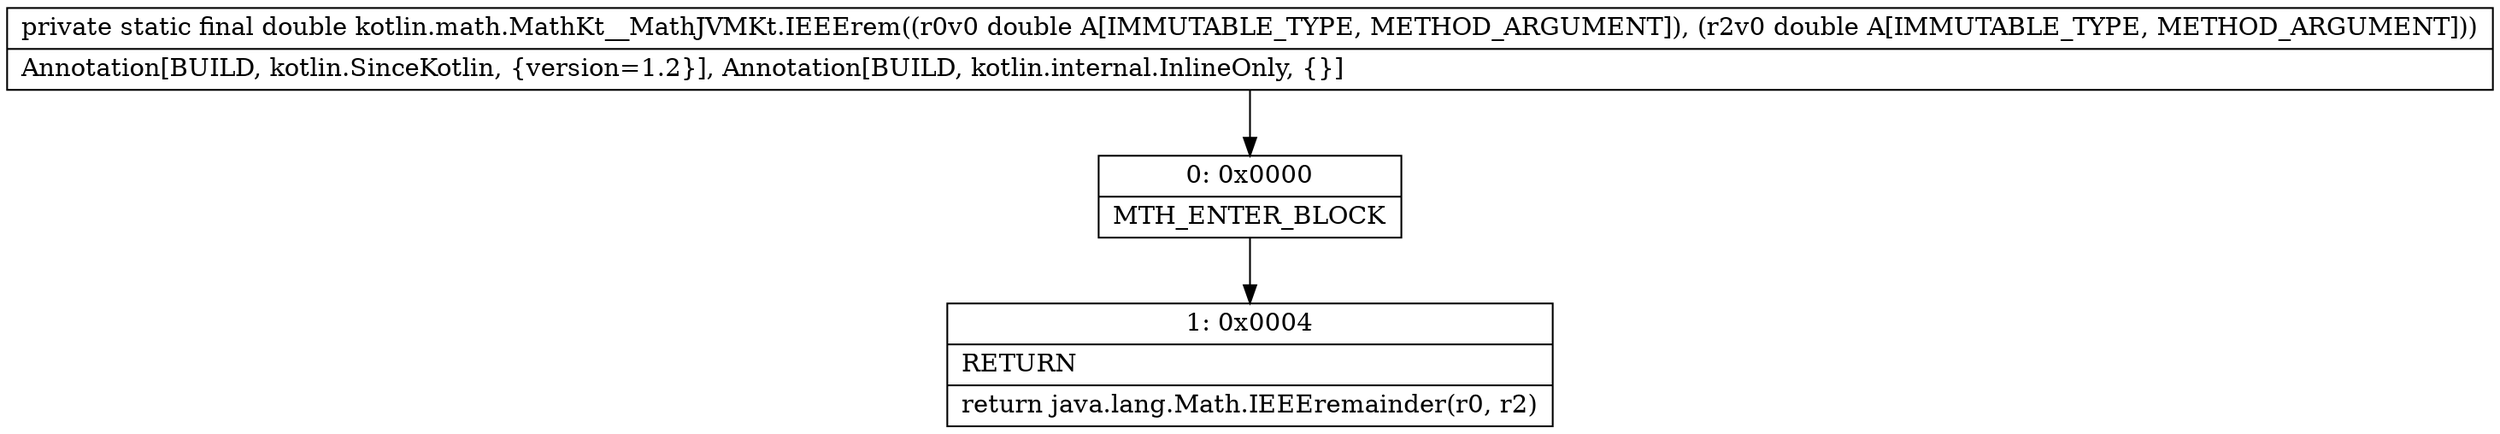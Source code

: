 digraph "CFG forkotlin.math.MathKt__MathJVMKt.IEEErem(DD)D" {
Node_0 [shape=record,label="{0\:\ 0x0000|MTH_ENTER_BLOCK\l}"];
Node_1 [shape=record,label="{1\:\ 0x0004|RETURN\l|return java.lang.Math.IEEEremainder(r0, r2)\l}"];
MethodNode[shape=record,label="{private static final double kotlin.math.MathKt__MathJVMKt.IEEErem((r0v0 double A[IMMUTABLE_TYPE, METHOD_ARGUMENT]), (r2v0 double A[IMMUTABLE_TYPE, METHOD_ARGUMENT]))  | Annotation[BUILD, kotlin.SinceKotlin, \{version=1.2\}], Annotation[BUILD, kotlin.internal.InlineOnly, \{\}]\l}"];
MethodNode -> Node_0;
Node_0 -> Node_1;
}

